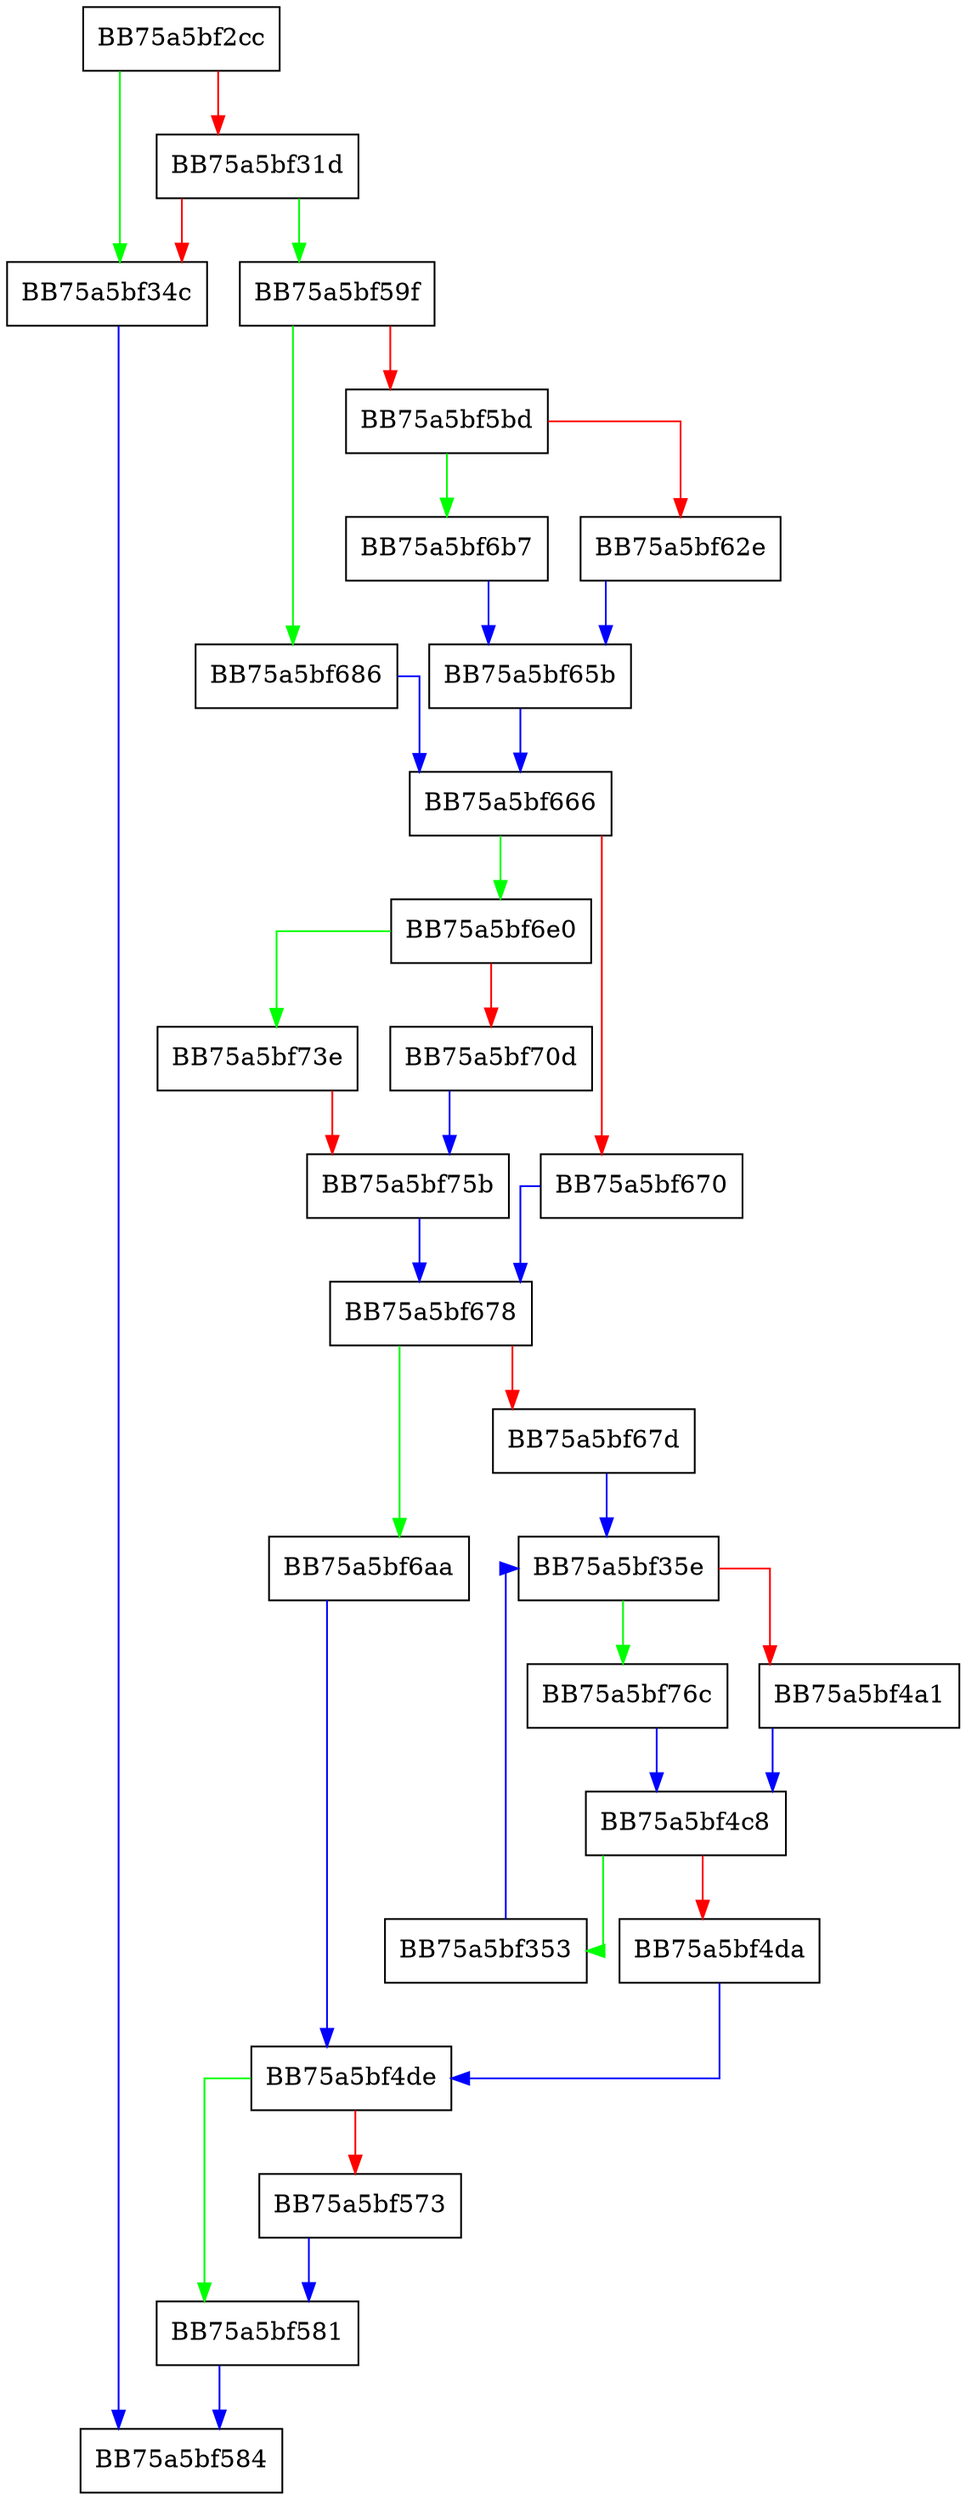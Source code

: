 digraph FSE_compress_usingCTable_generic {
  node [shape="box"];
  graph [splines=ortho];
  BB75a5bf2cc -> BB75a5bf34c [color="green"];
  BB75a5bf2cc -> BB75a5bf31d [color="red"];
  BB75a5bf31d -> BB75a5bf59f [color="green"];
  BB75a5bf31d -> BB75a5bf34c [color="red"];
  BB75a5bf34c -> BB75a5bf584 [color="blue"];
  BB75a5bf353 -> BB75a5bf35e [color="blue"];
  BB75a5bf35e -> BB75a5bf76c [color="green"];
  BB75a5bf35e -> BB75a5bf4a1 [color="red"];
  BB75a5bf4a1 -> BB75a5bf4c8 [color="blue"];
  BB75a5bf4c8 -> BB75a5bf353 [color="green"];
  BB75a5bf4c8 -> BB75a5bf4da [color="red"];
  BB75a5bf4da -> BB75a5bf4de [color="blue"];
  BB75a5bf4de -> BB75a5bf581 [color="green"];
  BB75a5bf4de -> BB75a5bf573 [color="red"];
  BB75a5bf573 -> BB75a5bf581 [color="blue"];
  BB75a5bf581 -> BB75a5bf584 [color="blue"];
  BB75a5bf59f -> BB75a5bf686 [color="green"];
  BB75a5bf59f -> BB75a5bf5bd [color="red"];
  BB75a5bf5bd -> BB75a5bf6b7 [color="green"];
  BB75a5bf5bd -> BB75a5bf62e [color="red"];
  BB75a5bf62e -> BB75a5bf65b [color="blue"];
  BB75a5bf65b -> BB75a5bf666 [color="blue"];
  BB75a5bf666 -> BB75a5bf6e0 [color="green"];
  BB75a5bf666 -> BB75a5bf670 [color="red"];
  BB75a5bf670 -> BB75a5bf678 [color="blue"];
  BB75a5bf678 -> BB75a5bf6aa [color="green"];
  BB75a5bf678 -> BB75a5bf67d [color="red"];
  BB75a5bf67d -> BB75a5bf35e [color="blue"];
  BB75a5bf686 -> BB75a5bf666 [color="blue"];
  BB75a5bf6aa -> BB75a5bf4de [color="blue"];
  BB75a5bf6b7 -> BB75a5bf65b [color="blue"];
  BB75a5bf6e0 -> BB75a5bf73e [color="green"];
  BB75a5bf6e0 -> BB75a5bf70d [color="red"];
  BB75a5bf70d -> BB75a5bf75b [color="blue"];
  BB75a5bf73e -> BB75a5bf75b [color="red"];
  BB75a5bf75b -> BB75a5bf678 [color="blue"];
  BB75a5bf76c -> BB75a5bf4c8 [color="blue"];
}